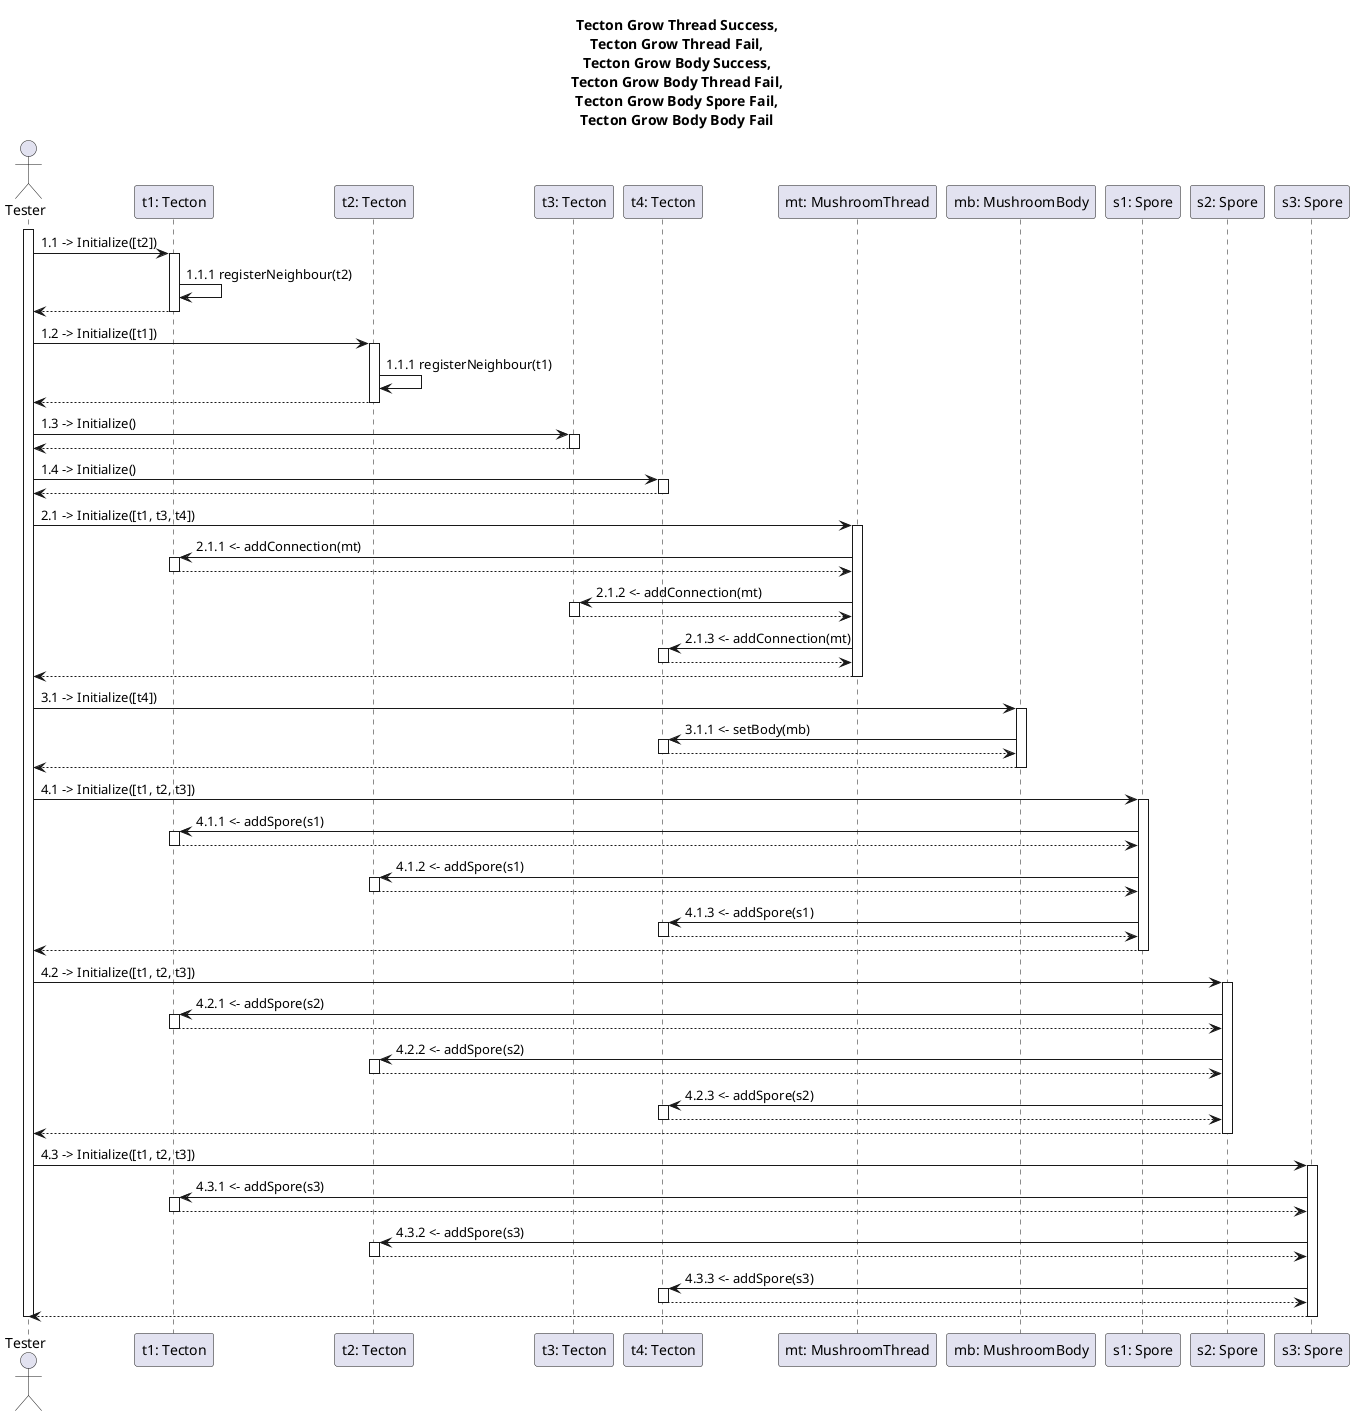 ' Test-casek:
' - Tecton Grow Thread Success: t1 és t2 szomszédos; t1-en van mt
' - Tecton Grow Thread Fail: t1 és t3 nem szomszédos; t1-en van mt
' - Tecton Grow Body Success: t1-en van mt; t1-en van s1, s2 és s3; t1-en nincs mb
' - Tecton Grow Body Thread Fail: t2-n nincs mt; t2-n van s1, s2 és s3; t2-n nincs mb
' - Tecton Grow Body Spore Fail: t3-on van mt; t3-on nincs spóra; t3-on nincs mb
' - Tecton Grow Body Body Fail: t4-en van mt; t4-en van s1, s2, s3; t4-en van mb

@startuml communicationTecton3

title Tecton Grow Thread Success,\nTecton Grow Thread Fail,\nTecton Grow Body Success,\nTecton Grow Body Thread Fail,\nTecton Grow Body Spore Fail,\nTecton Grow Body Body Fail

actor "Tester" as ts
' t1 szomszédos t2-vel, de t3-al nem, így több test-casere is jó lesz a diagram 
participant "t1: Tecton" as t1 
participant "t2: Tecton" as t2
participant "t3: Tecton" as t3
participant "t4: Tecton" as t4
participant "mt: MushroomThread" as mt
participant "mb: MushroomBody" as mb
participant "s1: Spore" as s1
participant "s2: Spore" as s2
participant "s3: Spore" as s3

activate ts

' ------------------------------------------
' t1: szomszédos t2-vel
ts -> t1: 1.1 -> Initialize([t2])
activate t1

t1 -> t1: 1.1.1 registerNeighbour(t2)

ts <-- t1
deactivate t1

' ------------------------------------------
' t2: szomszédos t1-el
ts -> t2: 1.2 -> Initialize([t1])
activate t2

t2 -> t2: 1.1.1 registerNeighbour(t1)

ts <-- t2
deactivate t2

' ------------------------------------------
' t3
ts -> t3: 1.3 -> Initialize()
activate t3
ts <-- t3
deactivate t3

' ------------------------------------------
' t4
ts -> t4: 1.4 -> Initialize()
activate t4
ts <-- t4
deactivate t4

' ------------------------------------------
' thread: t1, t3, t4-en nő
ts -> mt: 2.1 -> Initialize([t1, t3, t4])
activate mt

mt -> t1: 2.1.1 <- addConnection(mt)
activate t1
mt <-- t1
deactivate t1

mt -> t3: 2.1.2 <- addConnection(mt)
activate t3
mt <-- t3
deactivate t3

mt -> t4: 2.1.3 <- addConnection(mt)
activate t4
mt <-- t4
deactivate t4

ts <-- mt
deactivate mt

' ------------------------------------------
' body: t4-en nő
ts -> mb: 3.1 -> Initialize([t4])
activate mb

mb -> t4: 3.1.1 <- setBody(mb)
activate t4
mb <-- t4
deactivate t4

ts <-- mb
deactivate mb

' ------------------------------------------
' minden spóra t1, t2, t3-on van
' s1
ts -> s1: 4.1 -> Initialize([t1, t2, t3])
activate s1

s1 -> t1: 4.1.1 <- addSpore(s1)
activate t1
s1 <-- t1
deactivate t1

s1 -> t2: 4.1.2 <- addSpore(s1)
activate t2
s1 <-- t2
deactivate t2

s1 -> t4: 4.1.3 <- addSpore(s1)
activate t4
s1 <-- t4
deactivate t4

ts <-- s1
deactivate s1

' ------------------------------------------
' s2
ts -> s2: 4.2 -> Initialize([t1, t2, t3])
activate s2

s2 -> t1: 4.2.1 <- addSpore(s2)
activate t1
s2 <-- t1
deactivate t1

s2 -> t2: 4.2.2 <- addSpore(s2)
activate t2
s2 <-- t2
deactivate t2

s2 -> t4: 4.2.3 <- addSpore(s2)
activate t4
s2 <-- t4
deactivate t4

ts <-- s2
deactivate s2

' ------------------------------------------
' s3
ts -> s3: 4.3 -> Initialize([t1, t2, t3])
activate s3

s3 -> t1: 4.3.1 <- addSpore(s3)
activate t1
s3 <-- t1
deactivate t1

s3 -> t2: 4.3.2 <- addSpore(s3)
activate t2
s3 <-- t2
deactivate t2

s3 -> t4: 4.3.3 <- addSpore(s3)
activate t4
s3 <-- t4
deactivate t4

ts <-- s3
deactivate s3

deactivate ts

@enduml